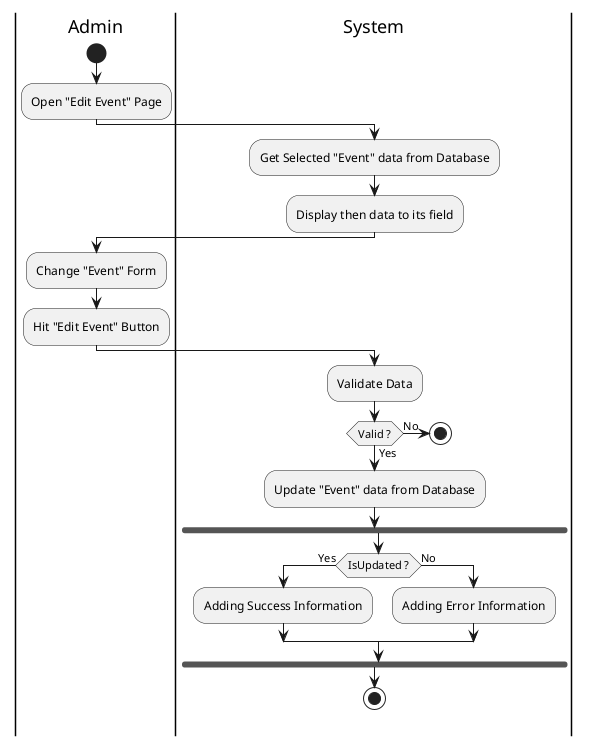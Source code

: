 @startuml UpdateEvent

skinparam ConditionEndStyle hline
skinparam Monochrome true
skinparam Shadowing false

|Admin|
start
:Open "Edit Event" Page;

|System|
:Get Selected "Event" data from Database;
:Display then data to its field;

|Admin|
:Change "Event" Form;
:Hit "Edit Event" Button;

|System|
:Validate Data;
if (Valid ?) then (Yes)
    :Update "Event" data from Database;
    fork
        if (IsUpdated ?) then (Yes)
            :Adding Success Information;
        else (No)
            :Adding Error Information;
        endif
    endfork
    stop
else (No)
    stop
endif
@enduml